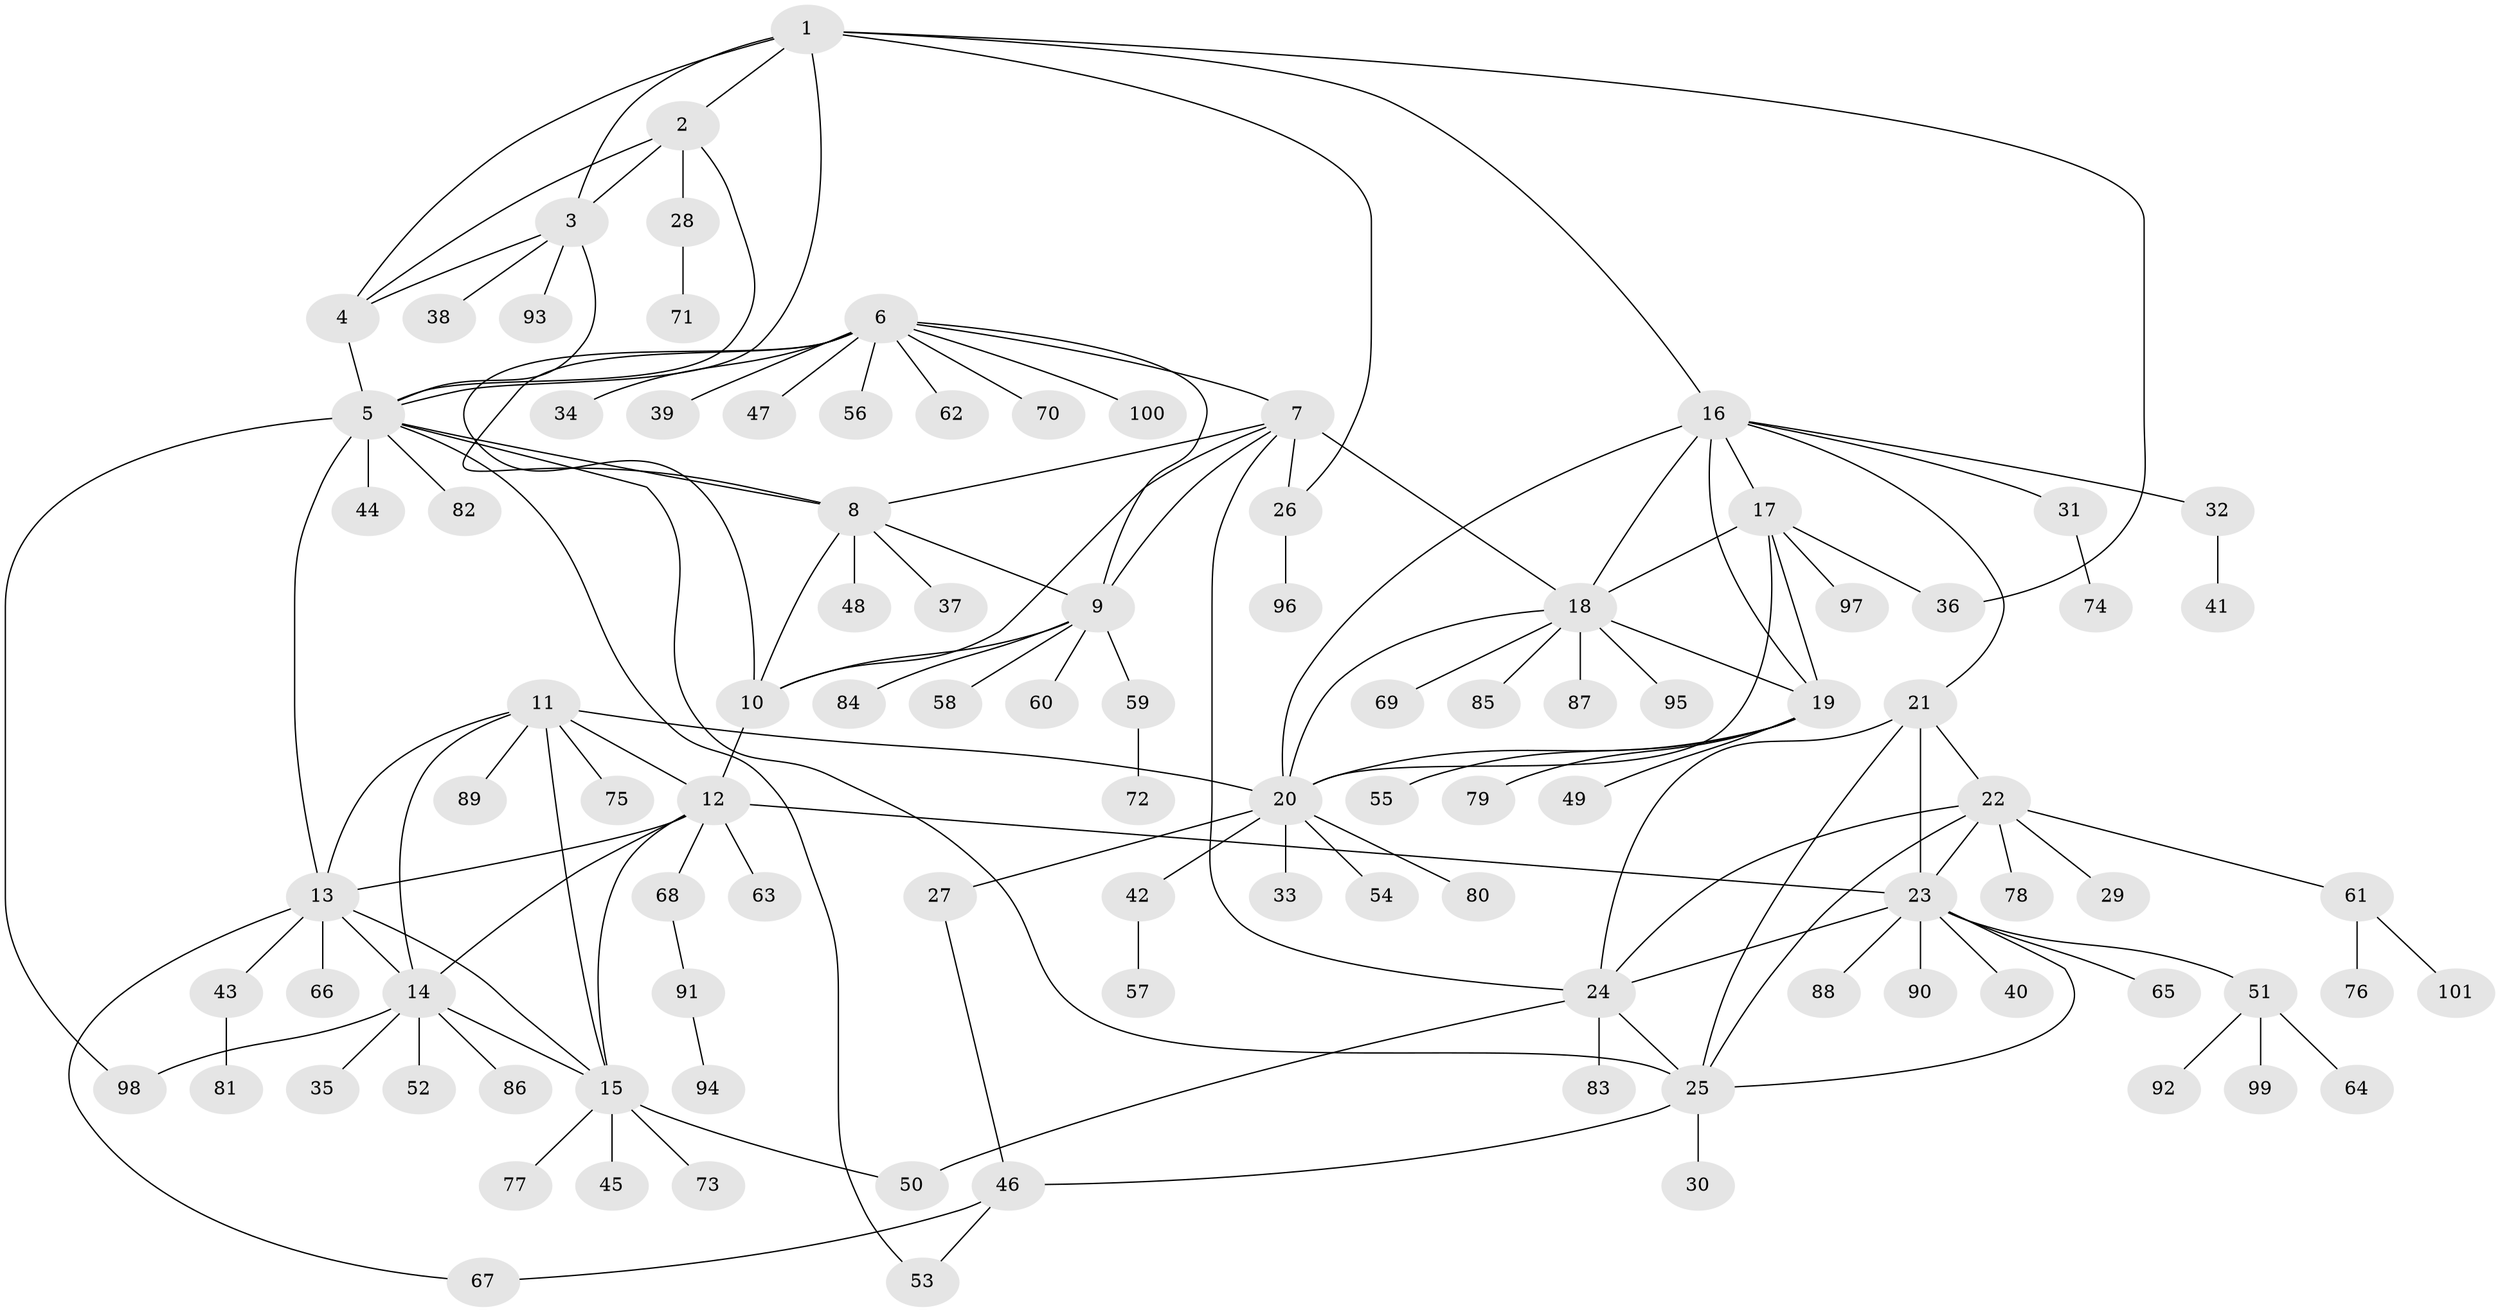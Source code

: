 // Generated by graph-tools (version 1.1) at 2025/15/03/09/25 04:15:58]
// undirected, 101 vertices, 143 edges
graph export_dot {
graph [start="1"]
  node [color=gray90,style=filled];
  1;
  2;
  3;
  4;
  5;
  6;
  7;
  8;
  9;
  10;
  11;
  12;
  13;
  14;
  15;
  16;
  17;
  18;
  19;
  20;
  21;
  22;
  23;
  24;
  25;
  26;
  27;
  28;
  29;
  30;
  31;
  32;
  33;
  34;
  35;
  36;
  37;
  38;
  39;
  40;
  41;
  42;
  43;
  44;
  45;
  46;
  47;
  48;
  49;
  50;
  51;
  52;
  53;
  54;
  55;
  56;
  57;
  58;
  59;
  60;
  61;
  62;
  63;
  64;
  65;
  66;
  67;
  68;
  69;
  70;
  71;
  72;
  73;
  74;
  75;
  76;
  77;
  78;
  79;
  80;
  81;
  82;
  83;
  84;
  85;
  86;
  87;
  88;
  89;
  90;
  91;
  92;
  93;
  94;
  95;
  96;
  97;
  98;
  99;
  100;
  101;
  1 -- 2;
  1 -- 3;
  1 -- 4;
  1 -- 5;
  1 -- 16;
  1 -- 26;
  1 -- 36;
  2 -- 3;
  2 -- 4;
  2 -- 5;
  2 -- 28;
  3 -- 4;
  3 -- 5;
  3 -- 38;
  3 -- 93;
  4 -- 5;
  5 -- 8;
  5 -- 13;
  5 -- 25;
  5 -- 44;
  5 -- 53;
  5 -- 82;
  5 -- 98;
  6 -- 7;
  6 -- 8;
  6 -- 9;
  6 -- 10;
  6 -- 34;
  6 -- 39;
  6 -- 47;
  6 -- 56;
  6 -- 62;
  6 -- 70;
  6 -- 100;
  7 -- 8;
  7 -- 9;
  7 -- 10;
  7 -- 18;
  7 -- 24;
  7 -- 26;
  8 -- 9;
  8 -- 10;
  8 -- 37;
  8 -- 48;
  9 -- 10;
  9 -- 58;
  9 -- 59;
  9 -- 60;
  9 -- 84;
  10 -- 12;
  11 -- 12;
  11 -- 13;
  11 -- 14;
  11 -- 15;
  11 -- 20;
  11 -- 75;
  11 -- 89;
  12 -- 13;
  12 -- 14;
  12 -- 15;
  12 -- 23;
  12 -- 63;
  12 -- 68;
  13 -- 14;
  13 -- 15;
  13 -- 43;
  13 -- 66;
  13 -- 67;
  14 -- 15;
  14 -- 35;
  14 -- 52;
  14 -- 86;
  14 -- 98;
  15 -- 45;
  15 -- 50;
  15 -- 73;
  15 -- 77;
  16 -- 17;
  16 -- 18;
  16 -- 19;
  16 -- 20;
  16 -- 21;
  16 -- 31;
  16 -- 32;
  17 -- 18;
  17 -- 19;
  17 -- 20;
  17 -- 36;
  17 -- 97;
  18 -- 19;
  18 -- 20;
  18 -- 69;
  18 -- 85;
  18 -- 87;
  18 -- 95;
  19 -- 20;
  19 -- 49;
  19 -- 55;
  19 -- 79;
  20 -- 27;
  20 -- 33;
  20 -- 42;
  20 -- 54;
  20 -- 80;
  21 -- 22;
  21 -- 23;
  21 -- 24;
  21 -- 25;
  22 -- 23;
  22 -- 24;
  22 -- 25;
  22 -- 29;
  22 -- 61;
  22 -- 78;
  23 -- 24;
  23 -- 25;
  23 -- 40;
  23 -- 51;
  23 -- 65;
  23 -- 88;
  23 -- 90;
  24 -- 25;
  24 -- 50;
  24 -- 83;
  25 -- 30;
  25 -- 46;
  26 -- 96;
  27 -- 46;
  28 -- 71;
  31 -- 74;
  32 -- 41;
  42 -- 57;
  43 -- 81;
  46 -- 53;
  46 -- 67;
  51 -- 64;
  51 -- 92;
  51 -- 99;
  59 -- 72;
  61 -- 76;
  61 -- 101;
  68 -- 91;
  91 -- 94;
}
